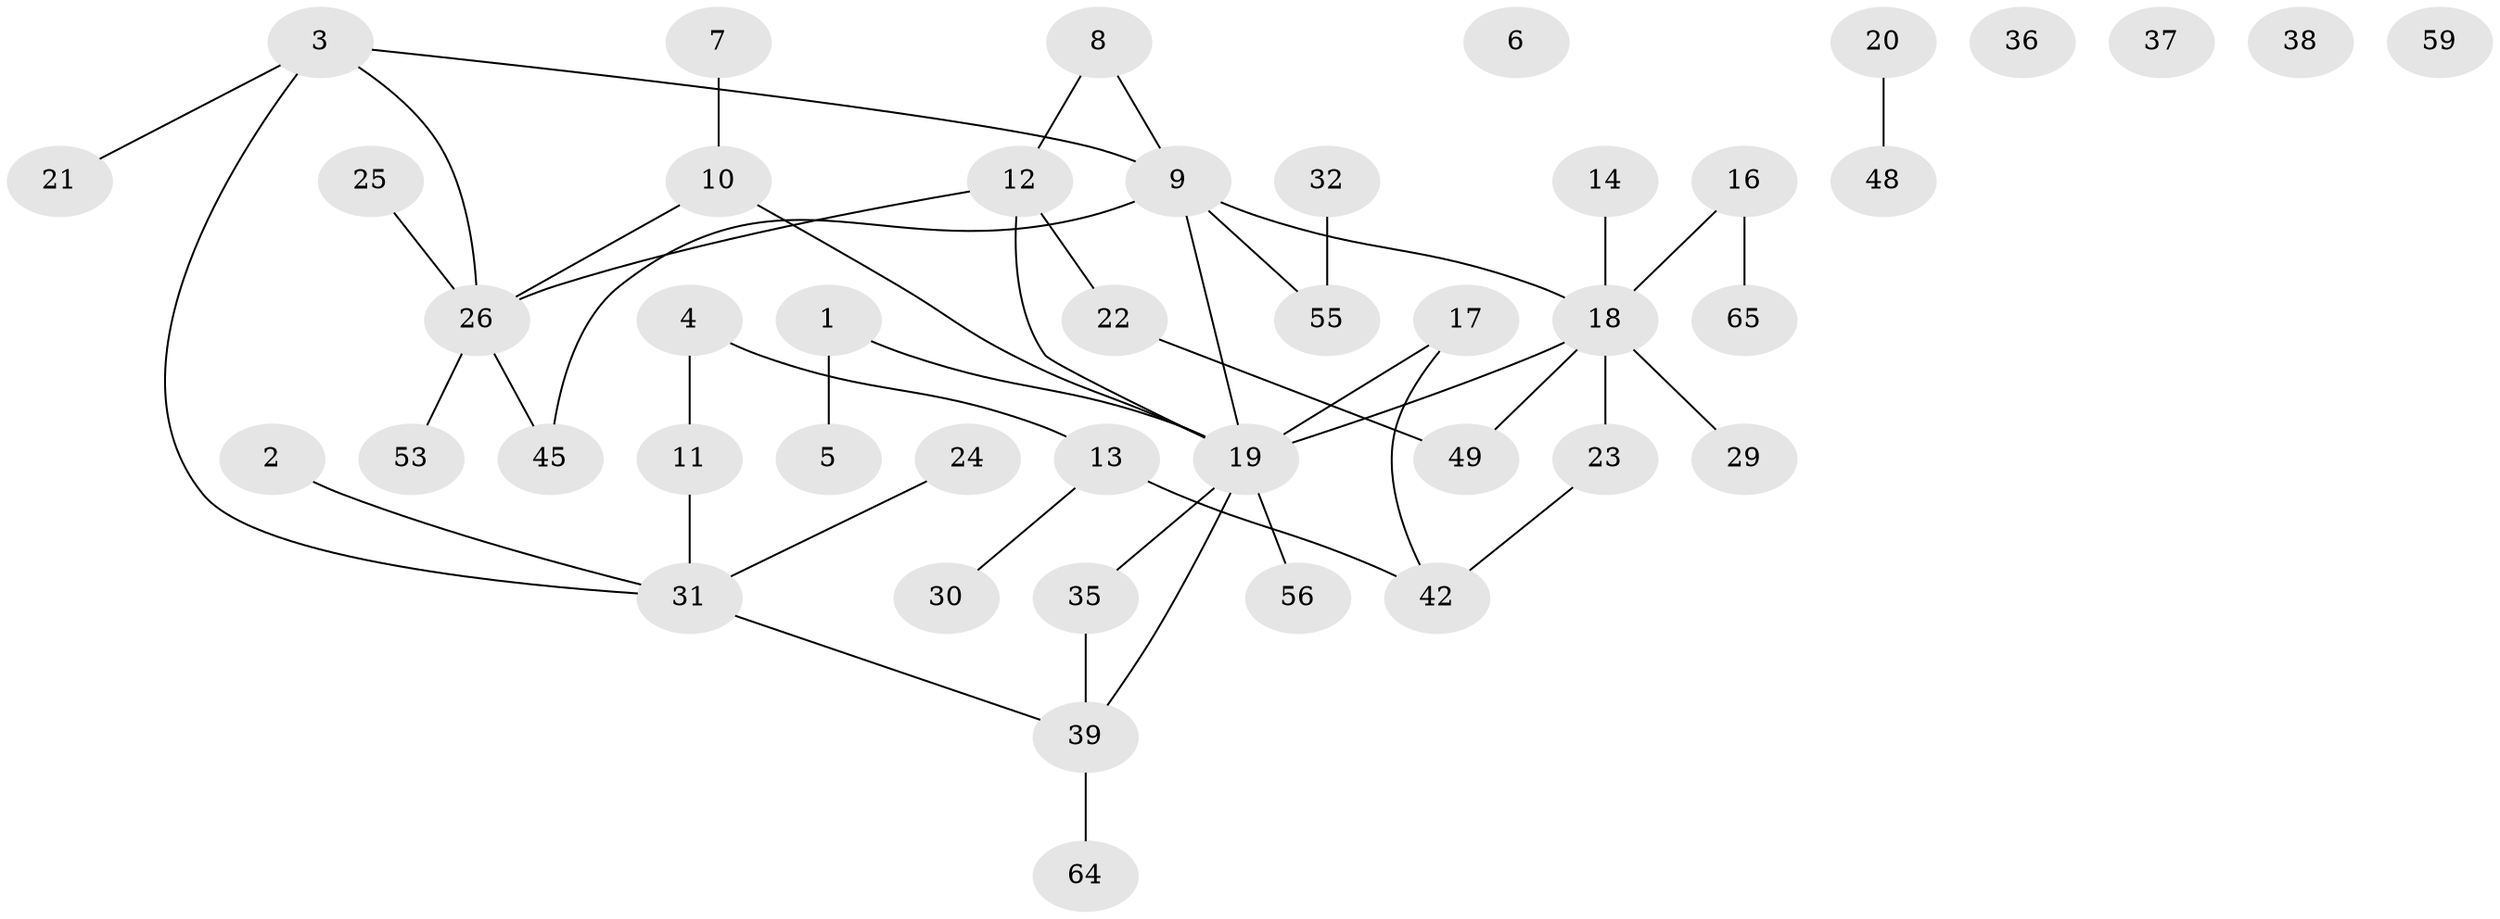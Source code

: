 // Generated by graph-tools (version 1.1) at 2025/23/03/03/25 07:23:28]
// undirected, 44 vertices, 47 edges
graph export_dot {
graph [start="1"]
  node [color=gray90,style=filled];
  1 [super="+40"];
  2;
  3 [super="+15"];
  4 [super="+34"];
  5;
  6 [super="+43"];
  7 [super="+44"];
  8 [super="+33"];
  9 [super="+57"];
  10;
  11 [super="+47"];
  12;
  13 [super="+52"];
  14;
  16 [super="+27"];
  17 [super="+28"];
  18 [super="+62"];
  19 [super="+61"];
  20;
  21;
  22 [super="+54"];
  23;
  24;
  25;
  26 [super="+63"];
  29;
  30;
  31 [super="+41"];
  32;
  35 [super="+46"];
  36;
  37;
  38;
  39 [super="+50"];
  42 [super="+51"];
  45;
  48;
  49;
  53;
  55 [super="+60"];
  56 [super="+58"];
  59;
  64;
  65;
  1 -- 19;
  1 -- 5;
  2 -- 31;
  3 -- 21;
  3 -- 9;
  3 -- 26;
  3 -- 31;
  4 -- 13 [weight=2];
  4 -- 11;
  7 -- 10;
  8 -- 9;
  8 -- 12;
  9 -- 45;
  9 -- 55;
  9 -- 18;
  9 -- 19;
  10 -- 26;
  10 -- 19;
  11 -- 31;
  12 -- 22;
  12 -- 26;
  12 -- 19;
  13 -- 30;
  13 -- 42;
  14 -- 18;
  16 -- 18;
  16 -- 65;
  17 -- 19;
  17 -- 42;
  18 -- 23;
  18 -- 29;
  18 -- 19;
  18 -- 49;
  19 -- 56;
  19 -- 35;
  19 -- 39;
  20 -- 48;
  22 -- 49;
  23 -- 42;
  24 -- 31;
  25 -- 26;
  26 -- 45;
  26 -- 53;
  31 -- 39;
  32 -- 55;
  35 -- 39 [weight=2];
  39 -- 64;
}
